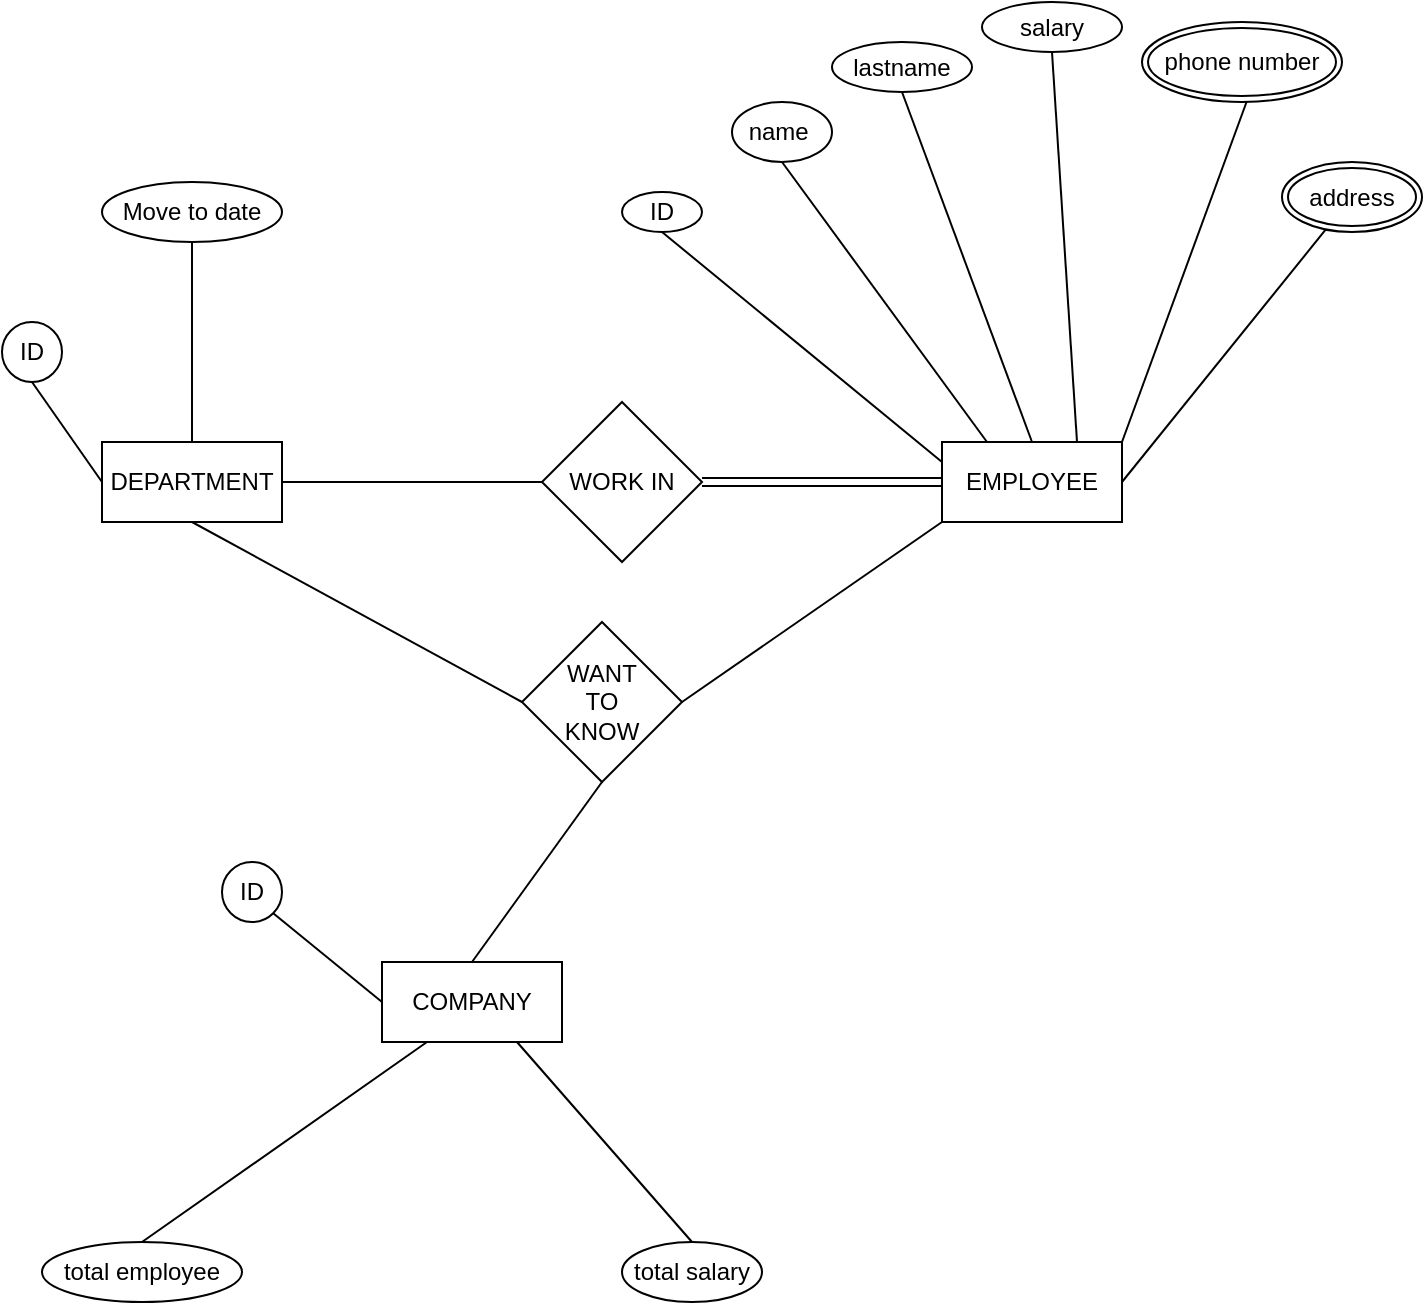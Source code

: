 <mxfile version="12.8.1" type="device"><diagram id="QHEqPIfgW4JsXiGusjHt" name="Page-1"><mxGraphModel dx="428" dy="1880" grid="1" gridSize="10" guides="1" tooltips="1" connect="1" arrows="1" fold="1" page="1" pageScale="1" pageWidth="850" pageHeight="1100" math="0" shadow="0"><root><mxCell id="0"/><mxCell id="1" parent="0"/><mxCell id="xNBeRx96K7Xx9hhcewGD-1" value="DEPARTMENT" style="rounded=0;whiteSpace=wrap;html=1;" parent="1" vertex="1"><mxGeometry x="60" y="160" width="90" height="40" as="geometry"/></mxCell><mxCell id="xNBeRx96K7Xx9hhcewGD-2" value="ID" style="ellipse;whiteSpace=wrap;html=1;aspect=fixed;" parent="1" vertex="1"><mxGeometry x="10" y="100" width="30" height="30" as="geometry"/></mxCell><mxCell id="xNBeRx96K7Xx9hhcewGD-4" value="" style="endArrow=none;html=1;exitX=0;exitY=0.5;exitDx=0;exitDy=0;entryX=0.5;entryY=1;entryDx=0;entryDy=0;" parent="1" source="xNBeRx96K7Xx9hhcewGD-1" target="xNBeRx96K7Xx9hhcewGD-2" edge="1"><mxGeometry width="50" height="50" relative="1" as="geometry"><mxPoint x="230" y="160" as="sourcePoint"/><mxPoint x="280" y="110" as="targetPoint"/></mxGeometry></mxCell><mxCell id="xNBeRx96K7Xx9hhcewGD-8" value="EMPLOYEE" style="rounded=0;whiteSpace=wrap;html=1;" parent="1" vertex="1"><mxGeometry x="480" y="160" width="90" height="40" as="geometry"/></mxCell><mxCell id="xNBeRx96K7Xx9hhcewGD-11" style="edgeStyle=orthogonalEdgeStyle;rounded=0;orthogonalLoop=1;jettySize=auto;html=1;endArrow=none;endFill=0;shape=link;" parent="1" source="xNBeRx96K7Xx9hhcewGD-9" target="xNBeRx96K7Xx9hhcewGD-8" edge="1"><mxGeometry relative="1" as="geometry"/></mxCell><mxCell id="xNBeRx96K7Xx9hhcewGD-13" style="edgeStyle=orthogonalEdgeStyle;rounded=0;orthogonalLoop=1;jettySize=auto;html=1;entryX=0.5;entryY=1;entryDx=0;entryDy=0;endArrow=none;endFill=0;exitX=0.5;exitY=0;exitDx=0;exitDy=0;" parent="1" source="xNBeRx96K7Xx9hhcewGD-1" target="xNBeRx96K7Xx9hhcewGD-12" edge="1"><mxGeometry relative="1" as="geometry"/></mxCell><mxCell id="xNBeRx96K7Xx9hhcewGD-9" value="WORK IN" style="rhombus;whiteSpace=wrap;html=1;" parent="1" vertex="1"><mxGeometry x="280" y="140" width="80" height="80" as="geometry"/></mxCell><mxCell id="xNBeRx96K7Xx9hhcewGD-10" value="" style="endArrow=none;html=1;exitX=0;exitY=0.5;exitDx=0;exitDy=0;entryX=1;entryY=0.5;entryDx=0;entryDy=0;" parent="1" source="xNBeRx96K7Xx9hhcewGD-9" target="xNBeRx96K7Xx9hhcewGD-1" edge="1"><mxGeometry width="50" height="50" relative="1" as="geometry"><mxPoint x="230" y="160" as="sourcePoint"/><mxPoint x="280" y="110" as="targetPoint"/></mxGeometry></mxCell><mxCell id="xNBeRx96K7Xx9hhcewGD-12" value="Move to date" style="ellipse;whiteSpace=wrap;html=1;" parent="1" vertex="1"><mxGeometry x="60" y="30" width="90" height="30" as="geometry"/></mxCell><mxCell id="xNBeRx96K7Xx9hhcewGD-14" value="ID" style="ellipse;whiteSpace=wrap;html=1;" parent="1" vertex="1"><mxGeometry x="320" y="35" width="40" height="20" as="geometry"/></mxCell><mxCell id="xNBeRx96K7Xx9hhcewGD-17" value="name&amp;nbsp;" style="ellipse;whiteSpace=wrap;html=1;" parent="1" vertex="1"><mxGeometry x="375" y="-10" width="50" height="30" as="geometry"/></mxCell><mxCell id="xNBeRx96K7Xx9hhcewGD-18" value="lastname" style="ellipse;whiteSpace=wrap;html=1;" parent="1" vertex="1"><mxGeometry x="425" y="-40" width="70" height="25" as="geometry"/></mxCell><mxCell id="xNBeRx96K7Xx9hhcewGD-19" value="" style="endArrow=none;html=1;entryX=0.5;entryY=1;entryDx=0;entryDy=0;exitX=0.25;exitY=0;exitDx=0;exitDy=0;" parent="1" source="xNBeRx96K7Xx9hhcewGD-8" target="xNBeRx96K7Xx9hhcewGD-17" edge="1"><mxGeometry width="50" height="50" relative="1" as="geometry"><mxPoint x="230" y="270" as="sourcePoint"/><mxPoint x="280" y="220" as="targetPoint"/></mxGeometry></mxCell><mxCell id="xNBeRx96K7Xx9hhcewGD-20" value="" style="endArrow=none;html=1;entryX=0.5;entryY=1;entryDx=0;entryDy=0;exitX=0;exitY=0.25;exitDx=0;exitDy=0;" parent="1" source="xNBeRx96K7Xx9hhcewGD-8" target="xNBeRx96K7Xx9hhcewGD-14" edge="1"><mxGeometry width="50" height="50" relative="1" as="geometry"><mxPoint x="230" y="270" as="sourcePoint"/><mxPoint x="280" y="220" as="targetPoint"/></mxGeometry></mxCell><mxCell id="xNBeRx96K7Xx9hhcewGD-21" value="" style="endArrow=none;html=1;entryX=0.5;entryY=1;entryDx=0;entryDy=0;exitX=0.5;exitY=0;exitDx=0;exitDy=0;" parent="1" source="xNBeRx96K7Xx9hhcewGD-8" target="xNBeRx96K7Xx9hhcewGD-18" edge="1"><mxGeometry width="50" height="50" relative="1" as="geometry"><mxPoint x="230" y="270" as="sourcePoint"/><mxPoint x="280" y="220" as="targetPoint"/></mxGeometry></mxCell><mxCell id="xNBeRx96K7Xx9hhcewGD-24" value="salary" style="ellipse;whiteSpace=wrap;html=1;" parent="1" vertex="1"><mxGeometry x="500" y="-60" width="70" height="25" as="geometry"/></mxCell><mxCell id="xNBeRx96K7Xx9hhcewGD-27" value="" style="endArrow=none;html=1;entryX=0.5;entryY=1;entryDx=0;entryDy=0;exitX=0.75;exitY=0;exitDx=0;exitDy=0;" parent="1" source="xNBeRx96K7Xx9hhcewGD-8" target="xNBeRx96K7Xx9hhcewGD-24" edge="1"><mxGeometry width="50" height="50" relative="1" as="geometry"><mxPoint x="300" y="170" as="sourcePoint"/><mxPoint x="350" y="120" as="targetPoint"/></mxGeometry></mxCell><mxCell id="xNBeRx96K7Xx9hhcewGD-29" value="" style="endArrow=none;html=1;entryX=0.43;entryY=1.017;entryDx=0;entryDy=0;entryPerimeter=0;exitX=1;exitY=0;exitDx=0;exitDy=0;" parent="1" source="xNBeRx96K7Xx9hhcewGD-8" edge="1"><mxGeometry width="50" height="50" relative="1" as="geometry"><mxPoint x="300" y="170" as="sourcePoint"/><mxPoint x="633" y="-11.99" as="targetPoint"/></mxGeometry></mxCell><mxCell id="xNBeRx96K7Xx9hhcewGD-30" value="phone number" style="ellipse;shape=doubleEllipse;margin=3;whiteSpace=wrap;html=1;align=center;" parent="1" vertex="1"><mxGeometry x="580" y="-50" width="100" height="40" as="geometry"/></mxCell><mxCell id="xNBeRx96K7Xx9hhcewGD-31" value="address" style="ellipse;shape=doubleEllipse;margin=3;whiteSpace=wrap;html=1;align=center;" parent="1" vertex="1"><mxGeometry x="650" y="20" width="70" height="35" as="geometry"/></mxCell><mxCell id="xNBeRx96K7Xx9hhcewGD-32" value="" style="endArrow=none;html=1;exitX=1;exitY=0.5;exitDx=0;exitDy=0;" parent="1" source="xNBeRx96K7Xx9hhcewGD-8" target="xNBeRx96K7Xx9hhcewGD-31" edge="1"><mxGeometry width="50" height="50" relative="1" as="geometry"><mxPoint x="300" y="170" as="sourcePoint"/><mxPoint x="350" y="120" as="targetPoint"/></mxGeometry></mxCell><mxCell id="xNBeRx96K7Xx9hhcewGD-33" value="COMPANY" style="rounded=0;whiteSpace=wrap;html=1;" parent="1" vertex="1"><mxGeometry x="200" y="420" width="90" height="40" as="geometry"/></mxCell><mxCell id="xNBeRx96K7Xx9hhcewGD-34" value="WANT&lt;br&gt;TO&lt;br&gt;KNOW" style="rhombus;whiteSpace=wrap;html=1;" parent="1" vertex="1"><mxGeometry x="270" y="250" width="80" height="80" as="geometry"/></mxCell><mxCell id="xNBeRx96K7Xx9hhcewGD-35" value="total salary" style="ellipse;whiteSpace=wrap;html=1;" parent="1" vertex="1"><mxGeometry x="320" y="560" width="70" height="30" as="geometry"/></mxCell><mxCell id="xNBeRx96K7Xx9hhcewGD-36" value="" style="endArrow=none;html=1;exitX=0.5;exitY=0;exitDx=0;exitDy=0;entryX=0.75;entryY=1;entryDx=0;entryDy=0;" parent="1" source="xNBeRx96K7Xx9hhcewGD-35" target="xNBeRx96K7Xx9hhcewGD-33" edge="1"><mxGeometry width="50" height="50" relative="1" as="geometry"><mxPoint x="300" y="470" as="sourcePoint"/><mxPoint x="350" y="420" as="targetPoint"/></mxGeometry></mxCell><mxCell id="xNBeRx96K7Xx9hhcewGD-37" value="total employee" style="ellipse;whiteSpace=wrap;html=1;" parent="1" vertex="1"><mxGeometry x="30" y="560" width="100" height="30" as="geometry"/></mxCell><mxCell id="xNBeRx96K7Xx9hhcewGD-38" value="" style="endArrow=none;html=1;exitX=0.5;exitY=0;exitDx=0;exitDy=0;entryX=0.25;entryY=1;entryDx=0;entryDy=0;" parent="1" source="xNBeRx96K7Xx9hhcewGD-37" target="xNBeRx96K7Xx9hhcewGD-33" edge="1"><mxGeometry width="50" height="50" relative="1" as="geometry"><mxPoint x="300" y="470" as="sourcePoint"/><mxPoint x="350" y="420" as="targetPoint"/></mxGeometry></mxCell><mxCell id="xNBeRx96K7Xx9hhcewGD-39" value="" style="endArrow=none;html=1;entryX=0.5;entryY=1;entryDx=0;entryDy=0;exitX=0;exitY=0.5;exitDx=0;exitDy=0;" parent="1" source="xNBeRx96K7Xx9hhcewGD-34" target="xNBeRx96K7Xx9hhcewGD-1" edge="1"><mxGeometry width="50" height="50" relative="1" as="geometry"><mxPoint x="300" y="370" as="sourcePoint"/><mxPoint x="350" y="320" as="targetPoint"/></mxGeometry></mxCell><mxCell id="xNBeRx96K7Xx9hhcewGD-40" value="" style="endArrow=none;html=1;entryX=0.5;entryY=1;entryDx=0;entryDy=0;exitX=0.5;exitY=0;exitDx=0;exitDy=0;" parent="1" source="xNBeRx96K7Xx9hhcewGD-33" target="xNBeRx96K7Xx9hhcewGD-34" edge="1"><mxGeometry width="50" height="50" relative="1" as="geometry"><mxPoint x="300" y="370" as="sourcePoint"/><mxPoint x="350" y="320" as="targetPoint"/></mxGeometry></mxCell><mxCell id="xNBeRx96K7Xx9hhcewGD-41" value="" style="endArrow=none;html=1;entryX=0;entryY=1;entryDx=0;entryDy=0;exitX=1;exitY=0.5;exitDx=0;exitDy=0;" parent="1" source="xNBeRx96K7Xx9hhcewGD-34" target="xNBeRx96K7Xx9hhcewGD-8" edge="1"><mxGeometry width="50" height="50" relative="1" as="geometry"><mxPoint x="300" y="270" as="sourcePoint"/><mxPoint x="350" y="220" as="targetPoint"/></mxGeometry></mxCell><mxCell id="xNBeRx96K7Xx9hhcewGD-42" value="ID" style="ellipse;whiteSpace=wrap;html=1;aspect=fixed;" parent="1" vertex="1"><mxGeometry x="120" y="370" width="30" height="30" as="geometry"/></mxCell><mxCell id="xNBeRx96K7Xx9hhcewGD-43" value="" style="endArrow=none;html=1;entryX=1;entryY=1;entryDx=0;entryDy=0;exitX=0;exitY=0.5;exitDx=0;exitDy=0;" parent="1" source="xNBeRx96K7Xx9hhcewGD-33" target="xNBeRx96K7Xx9hhcewGD-42" edge="1"><mxGeometry width="50" height="50" relative="1" as="geometry"><mxPoint x="300" y="370" as="sourcePoint"/><mxPoint x="350" y="320" as="targetPoint"/></mxGeometry></mxCell></root></mxGraphModel></diagram></mxfile>
